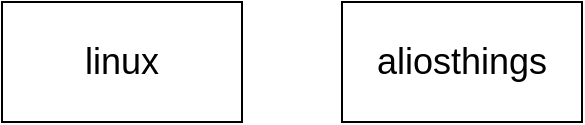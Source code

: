 <mxfile version="14.2.9" type="github">
  <diagram id="_qHgs0OFrBE2ElyP_JHr" name="第 1 页">
    <mxGraphModel dx="1164" dy="676" grid="1" gridSize="10" guides="1" tooltips="1" connect="1" arrows="1" fold="1" page="1" pageScale="1" pageWidth="827" pageHeight="1169" math="0" shadow="0">
      <root>
        <mxCell id="0" />
        <mxCell id="1" parent="0" />
        <mxCell id="8VmO9fJPZssfn7xlcL7j-1" value="linux" style="rounded=0;whiteSpace=wrap;html=1;fontSize=18;" vertex="1" parent="1">
          <mxGeometry x="340" y="210" width="120" height="60" as="geometry" />
        </mxCell>
        <mxCell id="8VmO9fJPZssfn7xlcL7j-2" value="aliosthings" style="rounded=0;whiteSpace=wrap;html=1;fontSize=18;" vertex="1" parent="1">
          <mxGeometry x="510" y="210" width="120" height="60" as="geometry" />
        </mxCell>
      </root>
    </mxGraphModel>
  </diagram>
</mxfile>
